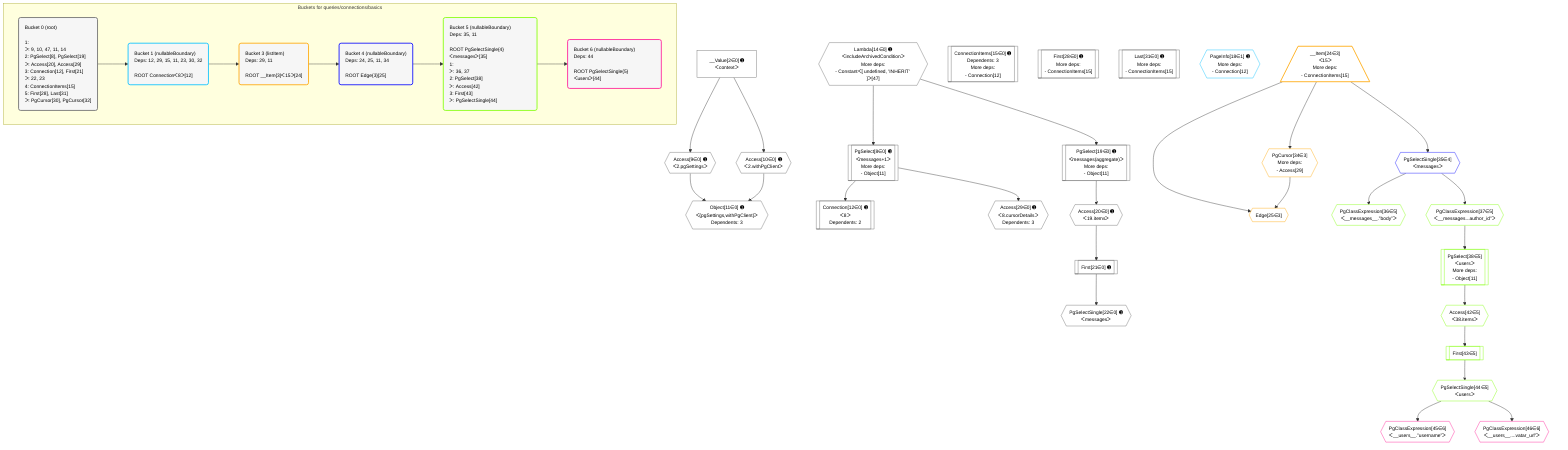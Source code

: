 %%{init: {'themeVariables': { 'fontSize': '12px'}}}%%
graph TD
    classDef path fill:#eee,stroke:#000,color:#000
    classDef plan fill:#fff,stroke-width:1px,color:#000
    classDef itemplan fill:#fff,stroke-width:2px,color:#000
    classDef unbatchedplan fill:#dff,stroke-width:1px,color:#000
    classDef sideeffectplan fill:#fcc,stroke-width:2px,color:#000
    classDef bucket fill:#f6f6f6,color:#000,stroke-width:2px,text-align:left

    subgraph "Buckets for queries/connections/basics"
    Bucket0("Bucket 0 (root)<br /><br />1: <br />ᐳ: 9, 10, 47, 11, 14<br />2: PgSelect[8], PgSelect[19]<br />ᐳ: Access[20], Access[29]<br />3: Connection[12], First[21]<br />ᐳ: 22, 23<br />4: ConnectionItems[15]<br />5: First[28], Last[31]<br />ᐳ: PgCursor[30], PgCursor[32]"):::bucket
    Bucket1("Bucket 1 (nullableBoundary)<br />Deps: 12, 29, 15, 11, 23, 30, 32<br /><br />ROOT Connectionᐸ8ᐳ[12]"):::bucket
    Bucket3("Bucket 3 (listItem)<br />Deps: 29, 11<br /><br />ROOT __Item{3}ᐸ15ᐳ[24]"):::bucket
    Bucket4("Bucket 4 (nullableBoundary)<br />Deps: 24, 25, 11, 34<br /><br />ROOT Edge{3}[25]"):::bucket
    Bucket5("Bucket 5 (nullableBoundary)<br />Deps: 35, 11<br /><br />ROOT PgSelectSingle{4}ᐸmessagesᐳ[35]<br />1: <br />ᐳ: 36, 37<br />2: PgSelect[38]<br />ᐳ: Access[42]<br />3: First[43]<br />ᐳ: PgSelectSingle[44]"):::bucket
    Bucket6("Bucket 6 (nullableBoundary)<br />Deps: 44<br /><br />ROOT PgSelectSingle{5}ᐸusersᐳ[44]"):::bucket
    end
    Bucket0 --> Bucket1
    Bucket1 --> Bucket3
    Bucket3 --> Bucket4
    Bucket4 --> Bucket5
    Bucket5 --> Bucket6

    %% plan dependencies
    PgSelect8[["PgSelect[8∈0] ➊<br />ᐸmessages+1ᐳ<br />More deps:<br />- Object[11]"]]:::plan
    Lambda14{{"Lambda[14∈0] ➊<br />ᐸincludeArchivedConditionᐳ<br />More deps:<br />- Constantᐸ[ undefined, 'INHERIT' ]ᐳ[47]"}}:::plan
    Lambda14 --> PgSelect8
    Object11{{"Object[11∈0] ➊<br />ᐸ{pgSettings,withPgClient}ᐳ<br />Dependents: 3"}}:::plan
    Access9{{"Access[9∈0] ➊<br />ᐸ2.pgSettingsᐳ"}}:::plan
    Access10{{"Access[10∈0] ➊<br />ᐸ2.withPgClientᐳ"}}:::plan
    Access9 & Access10 --> Object11
    PgSelect19[["PgSelect[19∈0] ➊<br />ᐸmessages(aggregate)ᐳ<br />More deps:<br />- Object[11]"]]:::plan
    Lambda14 --> PgSelect19
    __Value2["__Value[2∈0] ➊<br />ᐸcontextᐳ"]:::plan
    __Value2 --> Access9
    __Value2 --> Access10
    Connection12[["Connection[12∈0] ➊<br />ᐸ8ᐳ<br />Dependents: 2"]]:::plan
    PgSelect8 --> Connection12
    ConnectionItems15[["ConnectionItems[15∈0] ➊<br />Dependents: 3<br />More deps:<br />- Connection[12]"]]:::plan
    Access20{{"Access[20∈0] ➊<br />ᐸ19.itemsᐳ"}}:::plan
    PgSelect19 --> Access20
    First21[["First[21∈0] ➊"]]:::plan
    Access20 --> First21
    PgSelectSingle22{{"PgSelectSingle[22∈0] ➊<br />ᐸmessagesᐳ"}}:::plan
    First21 --> PgSelectSingle22
    First28[["First[28∈0] ➊<br />More deps:<br />- ConnectionItems[15]"]]:::plan
    Access29{{"Access[29∈0] ➊<br />ᐸ8.cursorDetailsᐳ<br />Dependents: 3"}}:::plan
    PgSelect8 --> Access29
    Last31[["Last[31∈0] ➊<br />More deps:<br />- ConnectionItems[15]"]]:::plan
    PageInfo18{{"PageInfo[18∈1] ➊<br />More deps:<br />- Connection[12]"}}:::plan
    Edge25{{"Edge[25∈3]"}}:::plan
    __Item24[/"__Item[24∈3]<br />ᐸ15ᐳ<br />More deps:<br />- ConnectionItems[15]"\]:::itemplan
    PgCursor34{{"PgCursor[34∈3]<br />More deps:<br />- Access[29]"}}:::plan
    __Item24 & PgCursor34 --> Edge25
    __Item24 --> PgCursor34
    PgSelectSingle35{{"PgSelectSingle[35∈4]<br />ᐸmessagesᐳ"}}:::plan
    __Item24 --> PgSelectSingle35
    PgSelect38[["PgSelect[38∈5]<br />ᐸusersᐳ<br />More deps:<br />- Object[11]"]]:::plan
    PgClassExpression37{{"PgClassExpression[37∈5]<br />ᐸ__messages...author_id”ᐳ"}}:::plan
    PgClassExpression37 --> PgSelect38
    PgClassExpression36{{"PgClassExpression[36∈5]<br />ᐸ__messages__.”body”ᐳ"}}:::plan
    PgSelectSingle35 --> PgClassExpression36
    PgSelectSingle35 --> PgClassExpression37
    Access42{{"Access[42∈5]<br />ᐸ38.itemsᐳ"}}:::plan
    PgSelect38 --> Access42
    First43[["First[43∈5]"]]:::plan
    Access42 --> First43
    PgSelectSingle44{{"PgSelectSingle[44∈5]<br />ᐸusersᐳ"}}:::plan
    First43 --> PgSelectSingle44
    PgClassExpression45{{"PgClassExpression[45∈6]<br />ᐸ__users__.”username”ᐳ"}}:::plan
    PgSelectSingle44 --> PgClassExpression45
    PgClassExpression46{{"PgClassExpression[46∈6]<br />ᐸ__users__....vatar_url”ᐳ"}}:::plan
    PgSelectSingle44 --> PgClassExpression46

    %% define steps
    classDef bucket0 stroke:#696969
    class Bucket0,__Value2,PgSelect8,Access9,Access10,Object11,Connection12,Lambda14,ConnectionItems15,PgSelect19,Access20,First21,PgSelectSingle22,First28,Access29,Last31 bucket0
    classDef bucket1 stroke:#00bfff
    class Bucket1,PageInfo18 bucket1
    classDef bucket3 stroke:#ffa500
    class Bucket3,__Item24,Edge25,PgCursor34 bucket3
    classDef bucket4 stroke:#0000ff
    class Bucket4,PgSelectSingle35 bucket4
    classDef bucket5 stroke:#7fff00
    class Bucket5,PgClassExpression36,PgClassExpression37,PgSelect38,Access42,First43,PgSelectSingle44 bucket5
    classDef bucket6 stroke:#ff1493
    class Bucket6,PgClassExpression45,PgClassExpression46 bucket6